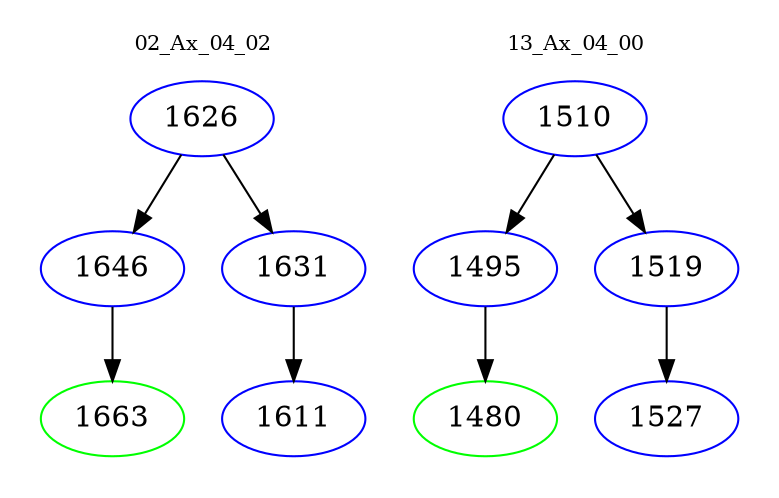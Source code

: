 digraph{
subgraph cluster_0 {
color = white
label = "02_Ax_04_02";
fontsize=10;
T0_1626 [label="1626", color="blue"]
T0_1626 -> T0_1646 [color="black"]
T0_1646 [label="1646", color="blue"]
T0_1646 -> T0_1663 [color="black"]
T0_1663 [label="1663", color="green"]
T0_1626 -> T0_1631 [color="black"]
T0_1631 [label="1631", color="blue"]
T0_1631 -> T0_1611 [color="black"]
T0_1611 [label="1611", color="blue"]
}
subgraph cluster_1 {
color = white
label = "13_Ax_04_00";
fontsize=10;
T1_1510 [label="1510", color="blue"]
T1_1510 -> T1_1495 [color="black"]
T1_1495 [label="1495", color="blue"]
T1_1495 -> T1_1480 [color="black"]
T1_1480 [label="1480", color="green"]
T1_1510 -> T1_1519 [color="black"]
T1_1519 [label="1519", color="blue"]
T1_1519 -> T1_1527 [color="black"]
T1_1527 [label="1527", color="blue"]
}
}
